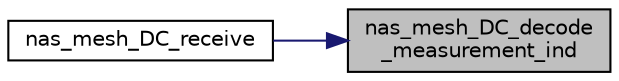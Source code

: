 digraph "nas_mesh_DC_decode_measurement_ind"
{
 // LATEX_PDF_SIZE
  edge [fontname="Helvetica",fontsize="10",labelfontname="Helvetica",labelfontsize="10"];
  node [fontname="Helvetica",fontsize="10",shape=record];
  rankdir="RL";
  Node1 [label="nas_mesh_DC_decode\l_measurement_ind",height=0.2,width=0.4,color="black", fillcolor="grey75", style="filled", fontcolor="black",tooltip=" "];
  Node1 -> Node2 [dir="back",color="midnightblue",fontsize="10",style="solid",fontname="Helvetica"];
  Node2 [label="nas_mesh_DC_receive",height=0.2,width=0.4,color="black", fillcolor="white", style="filled",URL="$group__em.html#gacd3653f415af7365f486f78adc14b969",tooltip=" "];
}
